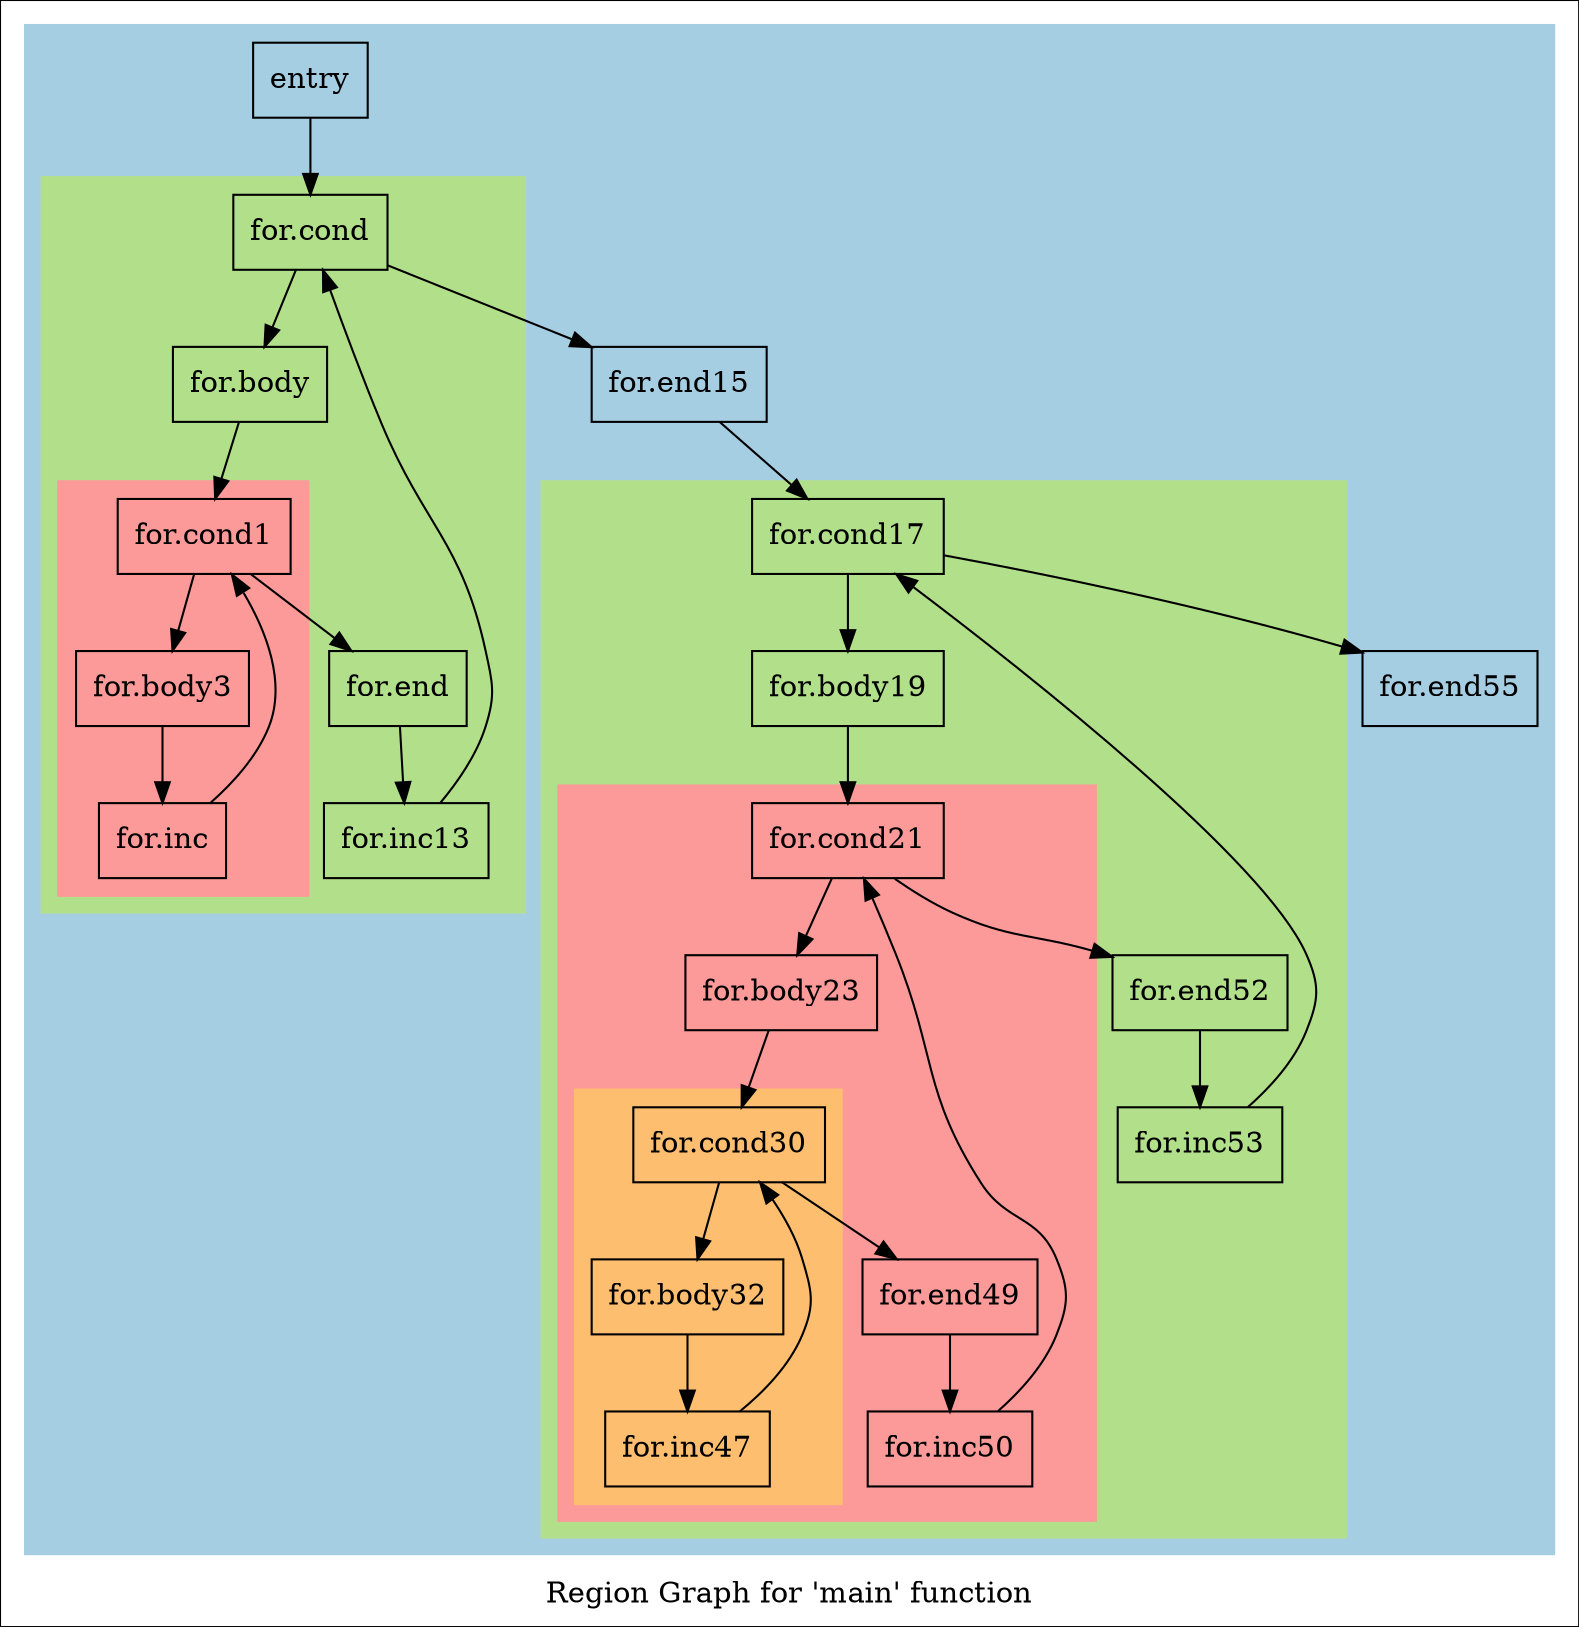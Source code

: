 digraph "Region Graph for 'main' function" {
	label="Region Graph for 'main' function";

	Node0x557c91e57c70 [shape=record,label="{entry}"];
	Node0x557c91e57c70 -> Node0x557c91e5a720;
	Node0x557c91e5a720 [shape=record,label="{for.cond}"];
	Node0x557c91e5a720 -> Node0x557c91e5a7e0;
	Node0x557c91e5a720 -> Node0x557c91e5a840;
	Node0x557c91e5a7e0 [shape=record,label="{for.body}"];
	Node0x557c91e5a7e0 -> Node0x557c91e5a950;
	Node0x557c91e5a950 [shape=record,label="{for.cond1}"];
	Node0x557c91e5a950 -> Node0x557c91e5a9b0;
	Node0x557c91e5a950 -> Node0x557c91e5aa10;
	Node0x557c91e5a9b0 [shape=record,label="{for.body3}"];
	Node0x557c91e5a9b0 -> Node0x557c91e5aa70;
	Node0x557c91e5aa70 [shape=record,label="{for.inc}"];
	Node0x557c91e5aa70 -> Node0x557c91e5a950[constraint=false];
	Node0x557c91e5aa10 [shape=record,label="{for.end}"];
	Node0x557c91e5aa10 -> Node0x557c91e5a8a0;
	Node0x557c91e5a8a0 [shape=record,label="{for.inc13}"];
	Node0x557c91e5a8a0 -> Node0x557c91e5a720[constraint=false];
	Node0x557c91e5a840 [shape=record,label="{for.end15}"];
	Node0x557c91e5a840 -> Node0x557c91e5aad0;
	Node0x557c91e5aad0 [shape=record,label="{for.cond17}"];
	Node0x557c91e5aad0 -> Node0x557c91e5a6f0;
	Node0x557c91e5aad0 -> Node0x557c91e5a7c0;
	Node0x557c91e5a6f0 [shape=record,label="{for.body19}"];
	Node0x557c91e5a6f0 -> Node0x557c91e587a0;
	Node0x557c91e587a0 [shape=record,label="{for.cond21}"];
	Node0x557c91e587a0 -> Node0x557c91e58800;
	Node0x557c91e587a0 -> Node0x557c91e58860;
	Node0x557c91e58800 [shape=record,label="{for.body23}"];
	Node0x557c91e58800 -> Node0x557c91e588c0;
	Node0x557c91e588c0 [shape=record,label="{for.cond30}"];
	Node0x557c91e588c0 -> Node0x557c91e58920;
	Node0x557c91e588c0 -> Node0x557c91e58980;
	Node0x557c91e58920 [shape=record,label="{for.body32}"];
	Node0x557c91e58920 -> Node0x557c91e589e0;
	Node0x557c91e589e0 [shape=record,label="{for.inc47}"];
	Node0x557c91e589e0 -> Node0x557c91e588c0[constraint=false];
	Node0x557c91e58980 [shape=record,label="{for.end49}"];
	Node0x557c91e58980 -> Node0x557c91e58650;
	Node0x557c91e58650 [shape=record,label="{for.inc50}"];
	Node0x557c91e58650 -> Node0x557c91e587a0[constraint=false];
	Node0x557c91e58860 [shape=record,label="{for.end52}"];
	Node0x557c91e58860 -> Node0x557c91e586b0;
	Node0x557c91e586b0 [shape=record,label="{for.inc53}"];
	Node0x557c91e586b0 -> Node0x557c91e5aad0[constraint=false];
	Node0x557c91e5a7c0 [shape=record,label="{for.end55}"];
	colorscheme = "paired12"
        subgraph cluster_0x557c91e57b50 {
          label = "";
          style = filled;
          color = 1
          subgraph cluster_0x557c91e5ab00 {
            label = "";
            style = filled;
            color = 3
            subgraph cluster_0x557c91e57bd0 {
              label = "";
              style = filled;
              color = 5
              Node0x557c91e5a950;
              Node0x557c91e5a9b0;
              Node0x557c91e5aa70;
            }
            Node0x557c91e5a720;
            Node0x557c91e5a7e0;
            Node0x557c91e5aa10;
            Node0x557c91e5a8a0;
          }
          subgraph cluster_0x557c91e58b30 {
            label = "";
            style = filled;
            color = 3
            subgraph cluster_0x557c91e58ab0 {
              label = "";
              style = filled;
              color = 5
              subgraph cluster_0x557c91e58a30 {
                label = "";
                style = filled;
                color = 7
                Node0x557c91e588c0;
                Node0x557c91e58920;
                Node0x557c91e589e0;
              }
              Node0x557c91e587a0;
              Node0x557c91e58800;
              Node0x557c91e58980;
              Node0x557c91e58650;
            }
            Node0x557c91e5aad0;
            Node0x557c91e5a6f0;
            Node0x557c91e58860;
            Node0x557c91e586b0;
          }
          Node0x557c91e57c70;
          Node0x557c91e5a840;
          Node0x557c91e5a7c0;
        }
}
